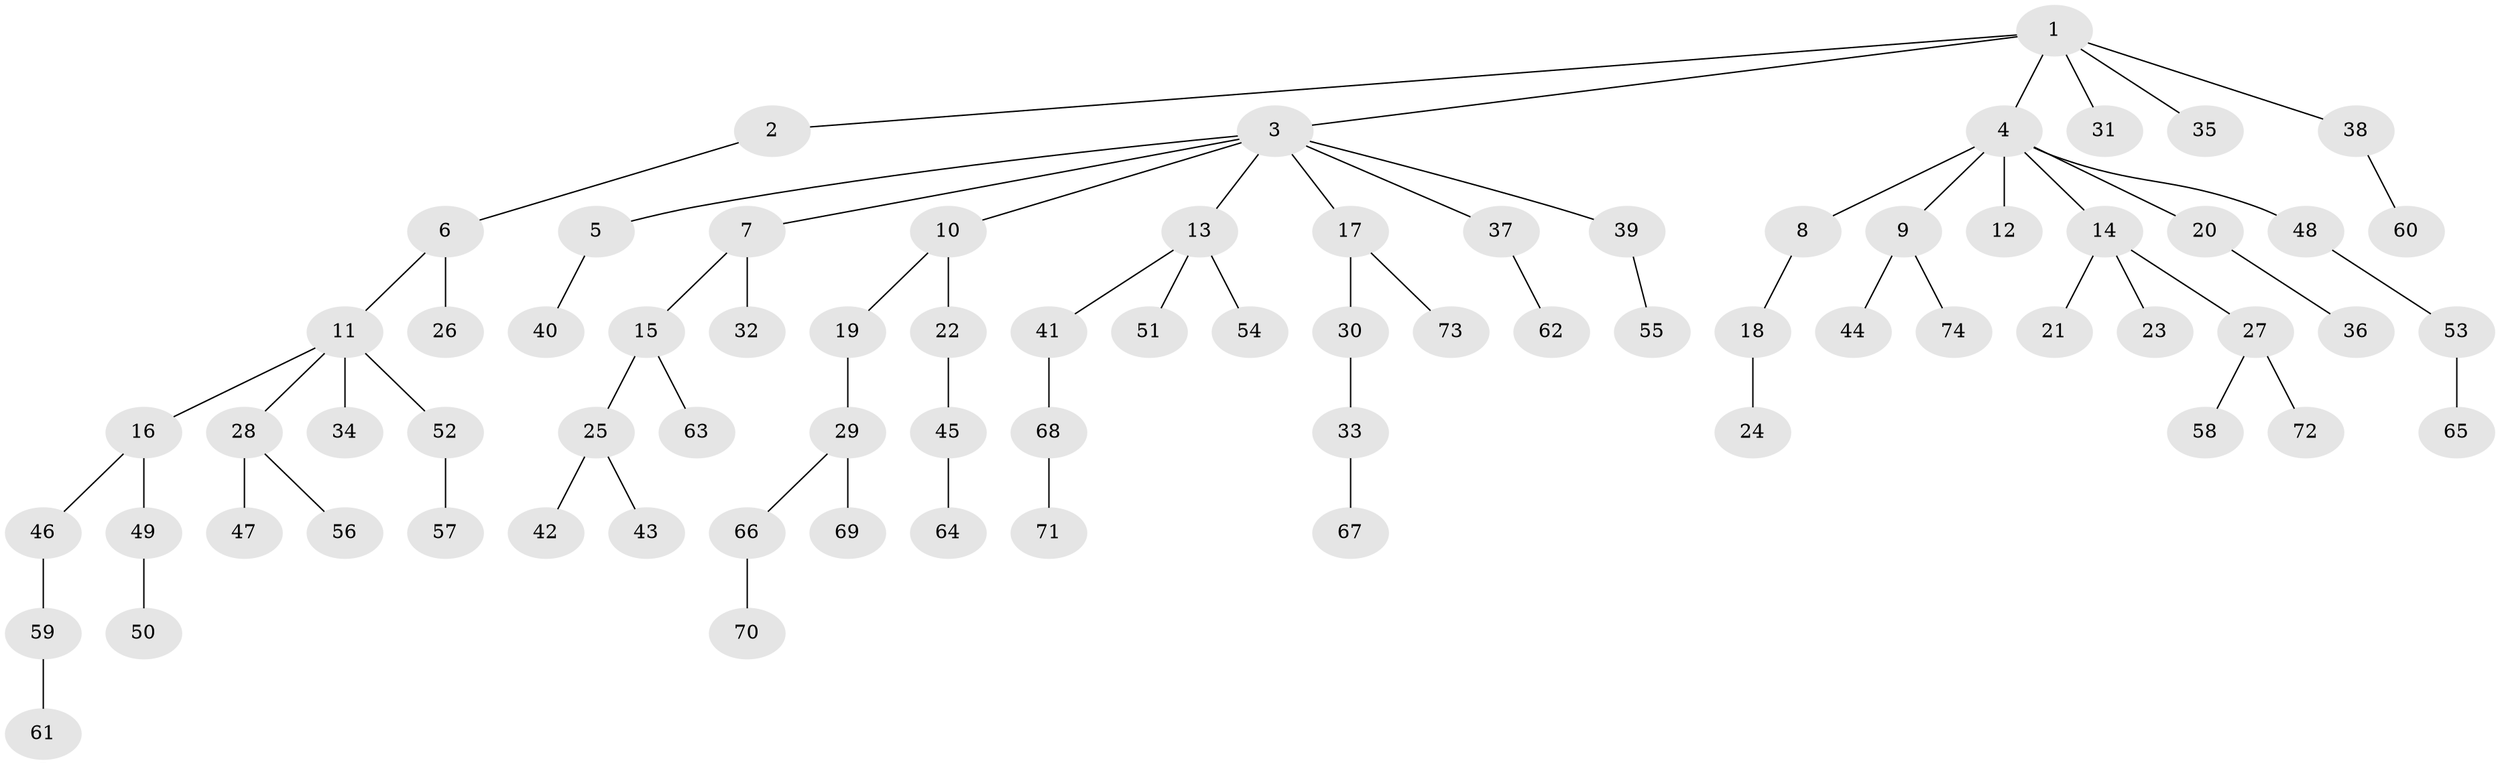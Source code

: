 // Generated by graph-tools (version 1.1) at 2025/53/03/09/25 04:53:32]
// undirected, 74 vertices, 73 edges
graph export_dot {
graph [start="1"]
  node [color=gray90,style=filled];
  1;
  2;
  3;
  4;
  5;
  6;
  7;
  8;
  9;
  10;
  11;
  12;
  13;
  14;
  15;
  16;
  17;
  18;
  19;
  20;
  21;
  22;
  23;
  24;
  25;
  26;
  27;
  28;
  29;
  30;
  31;
  32;
  33;
  34;
  35;
  36;
  37;
  38;
  39;
  40;
  41;
  42;
  43;
  44;
  45;
  46;
  47;
  48;
  49;
  50;
  51;
  52;
  53;
  54;
  55;
  56;
  57;
  58;
  59;
  60;
  61;
  62;
  63;
  64;
  65;
  66;
  67;
  68;
  69;
  70;
  71;
  72;
  73;
  74;
  1 -- 2;
  1 -- 3;
  1 -- 4;
  1 -- 31;
  1 -- 35;
  1 -- 38;
  2 -- 6;
  3 -- 5;
  3 -- 7;
  3 -- 10;
  3 -- 13;
  3 -- 17;
  3 -- 37;
  3 -- 39;
  4 -- 8;
  4 -- 9;
  4 -- 12;
  4 -- 14;
  4 -- 20;
  4 -- 48;
  5 -- 40;
  6 -- 11;
  6 -- 26;
  7 -- 15;
  7 -- 32;
  8 -- 18;
  9 -- 44;
  9 -- 74;
  10 -- 19;
  10 -- 22;
  11 -- 16;
  11 -- 28;
  11 -- 34;
  11 -- 52;
  13 -- 41;
  13 -- 51;
  13 -- 54;
  14 -- 21;
  14 -- 23;
  14 -- 27;
  15 -- 25;
  15 -- 63;
  16 -- 46;
  16 -- 49;
  17 -- 30;
  17 -- 73;
  18 -- 24;
  19 -- 29;
  20 -- 36;
  22 -- 45;
  25 -- 42;
  25 -- 43;
  27 -- 58;
  27 -- 72;
  28 -- 47;
  28 -- 56;
  29 -- 66;
  29 -- 69;
  30 -- 33;
  33 -- 67;
  37 -- 62;
  38 -- 60;
  39 -- 55;
  41 -- 68;
  45 -- 64;
  46 -- 59;
  48 -- 53;
  49 -- 50;
  52 -- 57;
  53 -- 65;
  59 -- 61;
  66 -- 70;
  68 -- 71;
}
